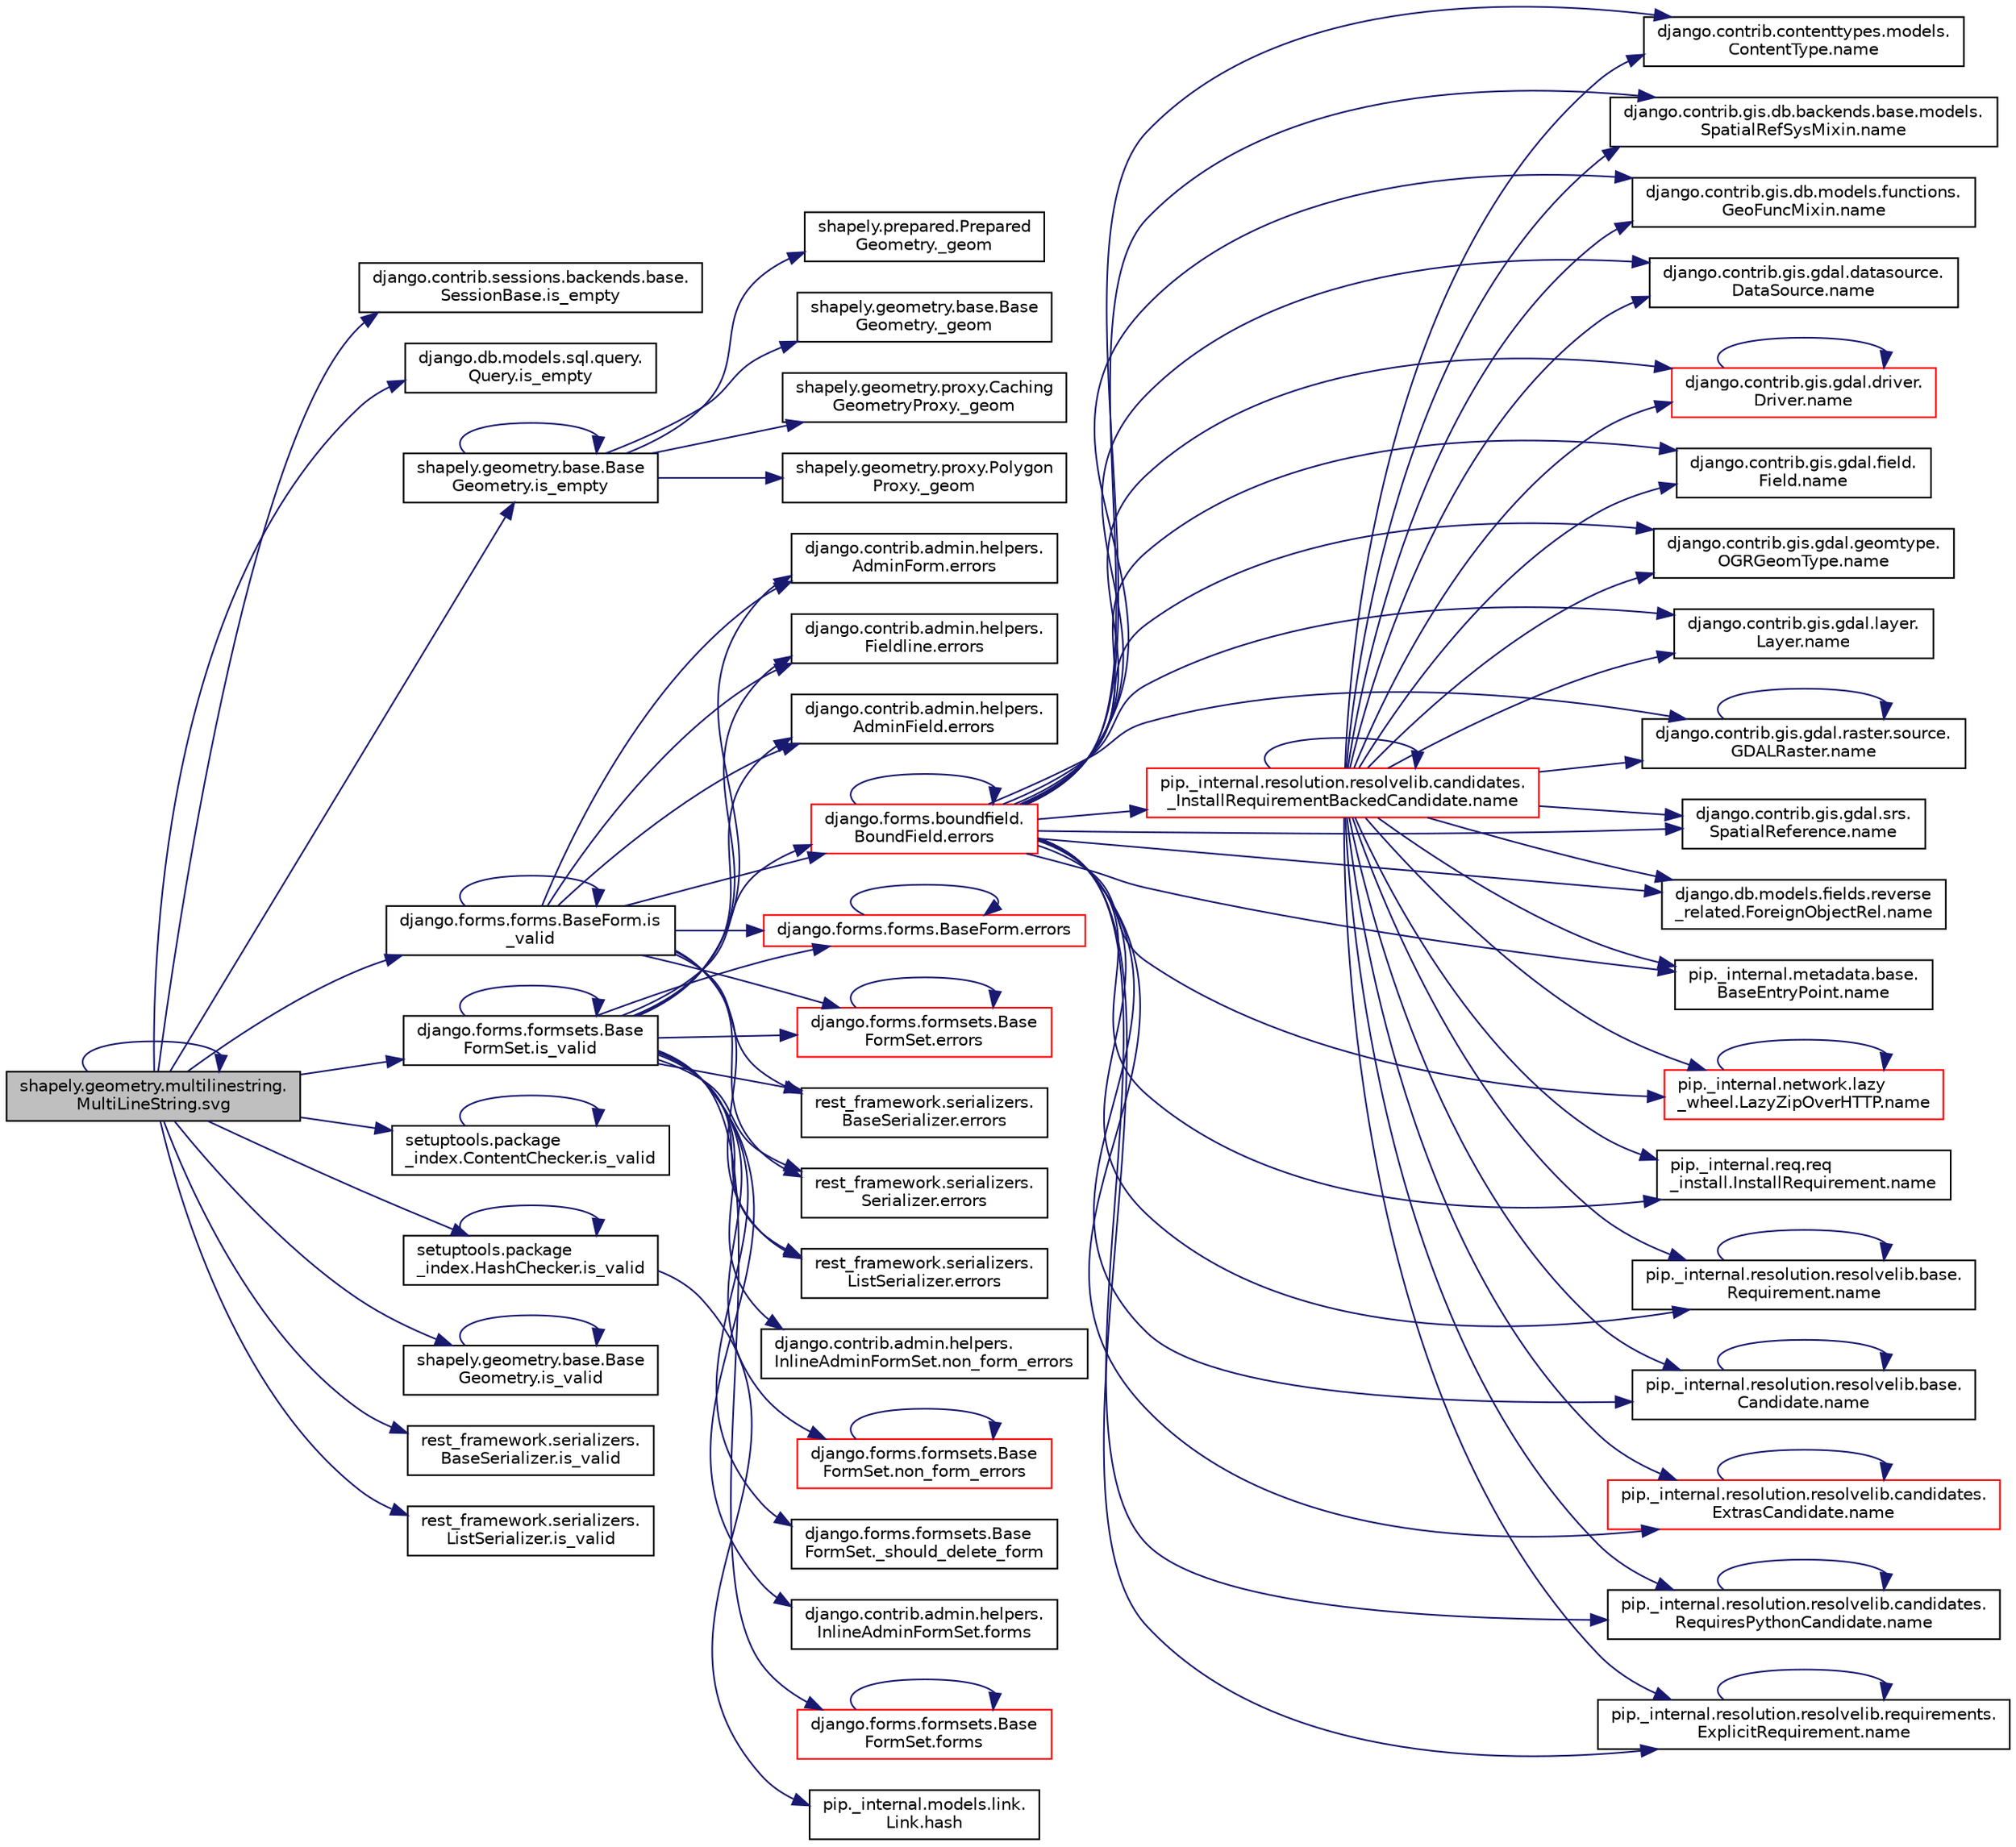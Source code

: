 digraph "shapely.geometry.multilinestring.MultiLineString.svg"
{
 // LATEX_PDF_SIZE
  edge [fontname="Helvetica",fontsize="10",labelfontname="Helvetica",labelfontsize="10"];
  node [fontname="Helvetica",fontsize="10",shape=record];
  rankdir="LR";
  Node1 [label="shapely.geometry.multilinestring.\lMultiLineString.svg",height=0.2,width=0.4,color="black", fillcolor="grey75", style="filled", fontcolor="black",tooltip=" "];
  Node1 -> Node2 [color="midnightblue",fontsize="10",style="solid",fontname="Helvetica"];
  Node2 [label="django.contrib.sessions.backends.base.\lSessionBase.is_empty",height=0.2,width=0.4,color="black", fillcolor="white", style="filled",URL="$d1/d6e/classdjango_1_1contrib_1_1sessions_1_1backends_1_1base_1_1_session_base.html#a75b2620c886ae804647f96b6b321b0b7",tooltip=" "];
  Node1 -> Node3 [color="midnightblue",fontsize="10",style="solid",fontname="Helvetica"];
  Node3 [label="django.db.models.sql.query.\lQuery.is_empty",height=0.2,width=0.4,color="black", fillcolor="white", style="filled",URL="$d6/d30/classdjango_1_1db_1_1models_1_1sql_1_1query_1_1_query.html#aa77a3db54cec5a08238ebb6caf4d2ae9",tooltip=" "];
  Node1 -> Node4 [color="midnightblue",fontsize="10",style="solid",fontname="Helvetica"];
  Node4 [label="shapely.geometry.base.Base\lGeometry.is_empty",height=0.2,width=0.4,color="black", fillcolor="white", style="filled",URL="$db/d41/classshapely_1_1geometry_1_1base_1_1_base_geometry.html#a35d7e3f2e68a67a87e1b4e78423c10f6",tooltip=" "];
  Node4 -> Node5 [color="midnightblue",fontsize="10",style="solid",fontname="Helvetica"];
  Node5 [label="shapely.geometry.base.Base\lGeometry._geom",height=0.2,width=0.4,color="black", fillcolor="white", style="filled",URL="$db/d41/classshapely_1_1geometry_1_1base_1_1_base_geometry.html#aec6a84b29f86a5285f3cc0ebeb7f7ecf",tooltip=" "];
  Node4 -> Node6 [color="midnightblue",fontsize="10",style="solid",fontname="Helvetica"];
  Node6 [label="shapely.geometry.proxy.Caching\lGeometryProxy._geom",height=0.2,width=0.4,color="black", fillcolor="white", style="filled",URL="$d4/d62/classshapely_1_1geometry_1_1proxy_1_1_caching_geometry_proxy.html#a5fddbaae08dbe4f80d30c8760a8efde5",tooltip=" "];
  Node4 -> Node7 [color="midnightblue",fontsize="10",style="solid",fontname="Helvetica"];
  Node7 [label="shapely.geometry.proxy.Polygon\lProxy._geom",height=0.2,width=0.4,color="black", fillcolor="white", style="filled",URL="$d3/d70/classshapely_1_1geometry_1_1proxy_1_1_polygon_proxy.html#ab8ab8abcb3690e824d5a79b2c0def8ef",tooltip=" "];
  Node4 -> Node8 [color="midnightblue",fontsize="10",style="solid",fontname="Helvetica"];
  Node8 [label="shapely.prepared.Prepared\lGeometry._geom",height=0.2,width=0.4,color="black", fillcolor="white", style="filled",URL="$dc/d7b/classshapely_1_1prepared_1_1_prepared_geometry.html#acaf01ae8b79fd77be4d5230e9bfaca2e",tooltip=" "];
  Node4 -> Node4 [color="midnightblue",fontsize="10",style="solid",fontname="Helvetica"];
  Node1 -> Node9 [color="midnightblue",fontsize="10",style="solid",fontname="Helvetica"];
  Node9 [label="django.forms.forms.BaseForm.is\l_valid",height=0.2,width=0.4,color="black", fillcolor="white", style="filled",URL="$d8/d44/classdjango_1_1forms_1_1forms_1_1_base_form.html#a372b23ad4096720b6f27077eab1b0b89",tooltip=" "];
  Node9 -> Node10 [color="midnightblue",fontsize="10",style="solid",fontname="Helvetica"];
  Node10 [label="django.contrib.admin.helpers.\lAdminForm.errors",height=0.2,width=0.4,color="black", fillcolor="white", style="filled",URL="$d1/df3/classdjango_1_1contrib_1_1admin_1_1helpers_1_1_admin_form.html#a452ed01862d9f4fc9e2cf999d2c8888d",tooltip=" "];
  Node9 -> Node11 [color="midnightblue",fontsize="10",style="solid",fontname="Helvetica"];
  Node11 [label="django.contrib.admin.helpers.\lFieldline.errors",height=0.2,width=0.4,color="black", fillcolor="white", style="filled",URL="$d3/d77/classdjango_1_1contrib_1_1admin_1_1helpers_1_1_fieldline.html#a0913b40069443276d1dd1a8da7309fe5",tooltip=" "];
  Node9 -> Node12 [color="midnightblue",fontsize="10",style="solid",fontname="Helvetica"];
  Node12 [label="django.contrib.admin.helpers.\lAdminField.errors",height=0.2,width=0.4,color="black", fillcolor="white", style="filled",URL="$d8/dce/classdjango_1_1contrib_1_1admin_1_1helpers_1_1_admin_field.html#a30dc85c417b3ef2d4f6a7ff81d12e567",tooltip=" "];
  Node9 -> Node13 [color="midnightblue",fontsize="10",style="solid",fontname="Helvetica"];
  Node13 [label="django.forms.boundfield.\lBoundField.errors",height=0.2,width=0.4,color="red", fillcolor="white", style="filled",URL="$da/d92/classdjango_1_1forms_1_1boundfield_1_1_bound_field.html#abb405d3dbd52a8d8665be7a8541a6ba1",tooltip=" "];
  Node13 -> Node13 [color="midnightblue",fontsize="10",style="solid",fontname="Helvetica"];
  Node13 -> Node14 [color="midnightblue",fontsize="10",style="solid",fontname="Helvetica"];
  Node14 [label="django.contrib.contenttypes.models.\lContentType.name",height=0.2,width=0.4,color="black", fillcolor="white", style="filled",URL="$d6/d20/classdjango_1_1contrib_1_1contenttypes_1_1models_1_1_content_type.html#a1577e45d8940ca8ce7032df05c0920f1",tooltip=" "];
  Node13 -> Node15 [color="midnightblue",fontsize="10",style="solid",fontname="Helvetica"];
  Node15 [label="django.contrib.gis.db.backends.base.models.\lSpatialRefSysMixin.name",height=0.2,width=0.4,color="black", fillcolor="white", style="filled",URL="$d5/d73/classdjango_1_1contrib_1_1gis_1_1db_1_1backends_1_1base_1_1models_1_1_spatial_ref_sys_mixin.html#a502460564fa7a935d8bb5aea6cbce4b9",tooltip=" "];
  Node13 -> Node16 [color="midnightblue",fontsize="10",style="solid",fontname="Helvetica"];
  Node16 [label="django.contrib.gis.db.models.functions.\lGeoFuncMixin.name",height=0.2,width=0.4,color="black", fillcolor="white", style="filled",URL="$d4/d5c/classdjango_1_1contrib_1_1gis_1_1db_1_1models_1_1functions_1_1_geo_func_mixin.html#a9a6993ec9126211670ca7087359b8c6a",tooltip=" "];
  Node13 -> Node17 [color="midnightblue",fontsize="10",style="solid",fontname="Helvetica"];
  Node17 [label="django.contrib.gis.gdal.datasource.\lDataSource.name",height=0.2,width=0.4,color="black", fillcolor="white", style="filled",URL="$db/d7b/classdjango_1_1contrib_1_1gis_1_1gdal_1_1datasource_1_1_data_source.html#af2cbfd1f4ceeb82b6f7c29a705555d8e",tooltip=" "];
  Node13 -> Node18 [color="midnightblue",fontsize="10",style="solid",fontname="Helvetica"];
  Node18 [label="django.contrib.gis.gdal.driver.\lDriver.name",height=0.2,width=0.4,color="red", fillcolor="white", style="filled",URL="$d5/df2/classdjango_1_1contrib_1_1gis_1_1gdal_1_1driver_1_1_driver.html#ab25b5eea93459ca8e05dc329ef537f1b",tooltip=" "];
  Node18 -> Node18 [color="midnightblue",fontsize="10",style="solid",fontname="Helvetica"];
  Node13 -> Node20 [color="midnightblue",fontsize="10",style="solid",fontname="Helvetica"];
  Node20 [label="django.contrib.gis.gdal.field.\lField.name",height=0.2,width=0.4,color="black", fillcolor="white", style="filled",URL="$d8/d65/classdjango_1_1contrib_1_1gis_1_1gdal_1_1field_1_1_field.html#a52ccad95ad1a0fae1ef80beb9a6c838b",tooltip=" "];
  Node13 -> Node21 [color="midnightblue",fontsize="10",style="solid",fontname="Helvetica"];
  Node21 [label="django.contrib.gis.gdal.geomtype.\lOGRGeomType.name",height=0.2,width=0.4,color="black", fillcolor="white", style="filled",URL="$dc/d9c/classdjango_1_1contrib_1_1gis_1_1gdal_1_1geomtype_1_1_o_g_r_geom_type.html#a80a6f16d4e7014ca3adac92432f148b2",tooltip=" "];
  Node13 -> Node22 [color="midnightblue",fontsize="10",style="solid",fontname="Helvetica"];
  Node22 [label="django.contrib.gis.gdal.layer.\lLayer.name",height=0.2,width=0.4,color="black", fillcolor="white", style="filled",URL="$d9/d84/classdjango_1_1contrib_1_1gis_1_1gdal_1_1layer_1_1_layer.html#a64c4f09deeb5dd93a1f82a986e090581",tooltip=" "];
  Node13 -> Node23 [color="midnightblue",fontsize="10",style="solid",fontname="Helvetica"];
  Node23 [label="django.contrib.gis.gdal.raster.source.\lGDALRaster.name",height=0.2,width=0.4,color="black", fillcolor="white", style="filled",URL="$db/dff/classdjango_1_1contrib_1_1gis_1_1gdal_1_1raster_1_1source_1_1_g_d_a_l_raster.html#adc147e651b853c17a0d6abe3be9da7a9",tooltip=" "];
  Node23 -> Node23 [color="midnightblue",fontsize="10",style="solid",fontname="Helvetica"];
  Node13 -> Node24 [color="midnightblue",fontsize="10",style="solid",fontname="Helvetica"];
  Node24 [label="django.contrib.gis.gdal.srs.\lSpatialReference.name",height=0.2,width=0.4,color="black", fillcolor="white", style="filled",URL="$d7/dda/classdjango_1_1contrib_1_1gis_1_1gdal_1_1srs_1_1_spatial_reference.html#aba72b97da57e6f07b85d53ff618798e3",tooltip=" "];
  Node13 -> Node25 [color="midnightblue",fontsize="10",style="solid",fontname="Helvetica"];
  Node25 [label="django.db.models.fields.reverse\l_related.ForeignObjectRel.name",height=0.2,width=0.4,color="black", fillcolor="white", style="filled",URL="$d3/da4/classdjango_1_1db_1_1models_1_1fields_1_1reverse__related_1_1_foreign_object_rel.html#aacda3a6a71b37c6422fbc200f0b0225a",tooltip=" "];
  Node13 -> Node26 [color="midnightblue",fontsize="10",style="solid",fontname="Helvetica"];
  Node26 [label="pip._internal.metadata.base.\lBaseEntryPoint.name",height=0.2,width=0.4,color="black", fillcolor="white", style="filled",URL="$d1/d78/classpip_1_1__internal_1_1metadata_1_1base_1_1_base_entry_point.html#acd0c7299966258aeb0876da26520233d",tooltip=" "];
  Node13 -> Node27 [color="midnightblue",fontsize="10",style="solid",fontname="Helvetica"];
  Node27 [label="pip._internal.network.lazy\l_wheel.LazyZipOverHTTP.name",height=0.2,width=0.4,color="red", fillcolor="white", style="filled",URL="$df/d67/classpip_1_1__internal_1_1network_1_1lazy__wheel_1_1_lazy_zip_over_h_t_t_p.html#a59403bb703d375caa6c1dda7573257a1",tooltip=" "];
  Node27 -> Node27 [color="midnightblue",fontsize="10",style="solid",fontname="Helvetica"];
  Node13 -> Node29 [color="midnightblue",fontsize="10",style="solid",fontname="Helvetica"];
  Node29 [label="pip._internal.req.req\l_install.InstallRequirement.name",height=0.2,width=0.4,color="black", fillcolor="white", style="filled",URL="$d2/daa/classpip_1_1__internal_1_1req_1_1req__install_1_1_install_requirement.html#a6b019e16ae98576ae64c68e0f5824e34",tooltip=" "];
  Node13 -> Node30 [color="midnightblue",fontsize="10",style="solid",fontname="Helvetica"];
  Node30 [label="pip._internal.resolution.resolvelib.base.\lRequirement.name",height=0.2,width=0.4,color="black", fillcolor="white", style="filled",URL="$d7/d6d/classpip_1_1__internal_1_1resolution_1_1resolvelib_1_1base_1_1_requirement.html#a013752876d4b3521f3a087987b443d90",tooltip=" "];
  Node30 -> Node30 [color="midnightblue",fontsize="10",style="solid",fontname="Helvetica"];
  Node13 -> Node31 [color="midnightblue",fontsize="10",style="solid",fontname="Helvetica"];
  Node31 [label="pip._internal.resolution.resolvelib.base.\lCandidate.name",height=0.2,width=0.4,color="black", fillcolor="white", style="filled",URL="$db/d18/classpip_1_1__internal_1_1resolution_1_1resolvelib_1_1base_1_1_candidate.html#a7000e68e912182072a011f9df0c142ee",tooltip=" "];
  Node31 -> Node31 [color="midnightblue",fontsize="10",style="solid",fontname="Helvetica"];
  Node13 -> Node32 [color="midnightblue",fontsize="10",style="solid",fontname="Helvetica"];
  Node32 [label="pip._internal.resolution.resolvelib.candidates.\l_InstallRequirementBackedCandidate.name",height=0.2,width=0.4,color="red", fillcolor="white", style="filled",URL="$dc/d03/classpip_1_1__internal_1_1resolution_1_1resolvelib_1_1candidates_1_1___install_requirement_backed_candidate.html#a1538a825241b855a4abf51d6bf616cde",tooltip=" "];
  Node32 -> Node14 [color="midnightblue",fontsize="10",style="solid",fontname="Helvetica"];
  Node32 -> Node15 [color="midnightblue",fontsize="10",style="solid",fontname="Helvetica"];
  Node32 -> Node16 [color="midnightblue",fontsize="10",style="solid",fontname="Helvetica"];
  Node32 -> Node17 [color="midnightblue",fontsize="10",style="solid",fontname="Helvetica"];
  Node32 -> Node18 [color="midnightblue",fontsize="10",style="solid",fontname="Helvetica"];
  Node32 -> Node20 [color="midnightblue",fontsize="10",style="solid",fontname="Helvetica"];
  Node32 -> Node21 [color="midnightblue",fontsize="10",style="solid",fontname="Helvetica"];
  Node32 -> Node22 [color="midnightblue",fontsize="10",style="solid",fontname="Helvetica"];
  Node32 -> Node23 [color="midnightblue",fontsize="10",style="solid",fontname="Helvetica"];
  Node32 -> Node24 [color="midnightblue",fontsize="10",style="solid",fontname="Helvetica"];
  Node32 -> Node25 [color="midnightblue",fontsize="10",style="solid",fontname="Helvetica"];
  Node32 -> Node26 [color="midnightblue",fontsize="10",style="solid",fontname="Helvetica"];
  Node32 -> Node27 [color="midnightblue",fontsize="10",style="solid",fontname="Helvetica"];
  Node32 -> Node29 [color="midnightblue",fontsize="10",style="solid",fontname="Helvetica"];
  Node32 -> Node30 [color="midnightblue",fontsize="10",style="solid",fontname="Helvetica"];
  Node32 -> Node31 [color="midnightblue",fontsize="10",style="solid",fontname="Helvetica"];
  Node32 -> Node32 [color="midnightblue",fontsize="10",style="solid",fontname="Helvetica"];
  Node32 -> Node41 [color="midnightblue",fontsize="10",style="solid",fontname="Helvetica"];
  Node41 [label="pip._internal.resolution.resolvelib.candidates.\lExtrasCandidate.name",height=0.2,width=0.4,color="red", fillcolor="white", style="filled",URL="$d8/df7/classpip_1_1__internal_1_1resolution_1_1resolvelib_1_1candidates_1_1_extras_candidate.html#a6e13b1ab724cd7af8b22cadb37352b31",tooltip=" "];
  Node41 -> Node41 [color="midnightblue",fontsize="10",style="solid",fontname="Helvetica"];
  Node32 -> Node83 [color="midnightblue",fontsize="10",style="solid",fontname="Helvetica"];
  Node83 [label="pip._internal.resolution.resolvelib.candidates.\lRequiresPythonCandidate.name",height=0.2,width=0.4,color="black", fillcolor="white", style="filled",URL="$db/d0a/classpip_1_1__internal_1_1resolution_1_1resolvelib_1_1candidates_1_1_requires_python_candidate.html#aeff13058676b07d1b67feed53749d838",tooltip=" "];
  Node83 -> Node83 [color="midnightblue",fontsize="10",style="solid",fontname="Helvetica"];
  Node32 -> Node84 [color="midnightblue",fontsize="10",style="solid",fontname="Helvetica"];
  Node84 [label="pip._internal.resolution.resolvelib.requirements.\lExplicitRequirement.name",height=0.2,width=0.4,color="black", fillcolor="white", style="filled",URL="$d3/d28/classpip_1_1__internal_1_1resolution_1_1resolvelib_1_1requirements_1_1_explicit_requirement.html#a3e8f9b07c17be864b1a90cc2f5e87b35",tooltip=" "];
  Node84 -> Node84 [color="midnightblue",fontsize="10",style="solid",fontname="Helvetica"];
  Node13 -> Node41 [color="midnightblue",fontsize="10",style="solid",fontname="Helvetica"];
  Node13 -> Node83 [color="midnightblue",fontsize="10",style="solid",fontname="Helvetica"];
  Node13 -> Node84 [color="midnightblue",fontsize="10",style="solid",fontname="Helvetica"];
  Node9 -> Node102 [color="midnightblue",fontsize="10",style="solid",fontname="Helvetica"];
  Node102 [label="django.forms.forms.BaseForm.errors",height=0.2,width=0.4,color="red", fillcolor="white", style="filled",URL="$d8/d44/classdjango_1_1forms_1_1forms_1_1_base_form.html#ad1f2f603258fa86762632a8c17fe5aa8",tooltip=" "];
  Node102 -> Node102 [color="midnightblue",fontsize="10",style="solid",fontname="Helvetica"];
  Node9 -> Node1092 [color="midnightblue",fontsize="10",style="solid",fontname="Helvetica"];
  Node1092 [label="django.forms.formsets.Base\lFormSet.errors",height=0.2,width=0.4,color="red", fillcolor="white", style="filled",URL="$d5/d7f/classdjango_1_1forms_1_1formsets_1_1_base_form_set.html#a3beee57c0d0f934ac19a621dfa83193c",tooltip=" "];
  Node1092 -> Node1092 [color="midnightblue",fontsize="10",style="solid",fontname="Helvetica"];
  Node9 -> Node1150 [color="midnightblue",fontsize="10",style="solid",fontname="Helvetica"];
  Node1150 [label="rest_framework.serializers.\lBaseSerializer.errors",height=0.2,width=0.4,color="black", fillcolor="white", style="filled",URL="$d9/de7/classrest__framework_1_1serializers_1_1_base_serializer.html#a53141540c60ed82669cd9fd1d9845730",tooltip=" "];
  Node9 -> Node1151 [color="midnightblue",fontsize="10",style="solid",fontname="Helvetica"];
  Node1151 [label="rest_framework.serializers.\lSerializer.errors",height=0.2,width=0.4,color="black", fillcolor="white", style="filled",URL="$de/daf/classrest__framework_1_1serializers_1_1_serializer.html#a183e64c4e04f4a1210915cd3e62aef7e",tooltip=" "];
  Node9 -> Node1152 [color="midnightblue",fontsize="10",style="solid",fontname="Helvetica"];
  Node1152 [label="rest_framework.serializers.\lListSerializer.errors",height=0.2,width=0.4,color="black", fillcolor="white", style="filled",URL="$d9/dee/classrest__framework_1_1serializers_1_1_list_serializer.html#aac2ba535a232c805da33077eb675b9a9",tooltip=" "];
  Node9 -> Node9 [color="midnightblue",fontsize="10",style="solid",fontname="Helvetica"];
  Node1 -> Node1149 [color="midnightblue",fontsize="10",style="solid",fontname="Helvetica"];
  Node1149 [label="django.forms.formsets.Base\lFormSet.is_valid",height=0.2,width=0.4,color="black", fillcolor="white", style="filled",URL="$d5/d7f/classdjango_1_1forms_1_1formsets_1_1_base_form_set.html#ac556f386c1300678a3d58cbe8e9c7bef",tooltip=" "];
  Node1149 -> Node1094 [color="midnightblue",fontsize="10",style="solid",fontname="Helvetica"];
  Node1094 [label="django.forms.formsets.Base\lFormSet._should_delete_form",height=0.2,width=0.4,color="black", fillcolor="white", style="filled",URL="$d5/d7f/classdjango_1_1forms_1_1formsets_1_1_base_form_set.html#a8e94acb5fbe9adecf683e130c9295636",tooltip=" "];
  Node1149 -> Node10 [color="midnightblue",fontsize="10",style="solid",fontname="Helvetica"];
  Node1149 -> Node11 [color="midnightblue",fontsize="10",style="solid",fontname="Helvetica"];
  Node1149 -> Node12 [color="midnightblue",fontsize="10",style="solid",fontname="Helvetica"];
  Node1149 -> Node13 [color="midnightblue",fontsize="10",style="solid",fontname="Helvetica"];
  Node1149 -> Node102 [color="midnightblue",fontsize="10",style="solid",fontname="Helvetica"];
  Node1149 -> Node1092 [color="midnightblue",fontsize="10",style="solid",fontname="Helvetica"];
  Node1149 -> Node1150 [color="midnightblue",fontsize="10",style="solid",fontname="Helvetica"];
  Node1149 -> Node1151 [color="midnightblue",fontsize="10",style="solid",fontname="Helvetica"];
  Node1149 -> Node1152 [color="midnightblue",fontsize="10",style="solid",fontname="Helvetica"];
  Node1149 -> Node111 [color="midnightblue",fontsize="10",style="solid",fontname="Helvetica"];
  Node111 [label="django.contrib.admin.helpers.\lInlineAdminFormSet.forms",height=0.2,width=0.4,color="black", fillcolor="white", style="filled",URL="$db/d43/classdjango_1_1contrib_1_1admin_1_1helpers_1_1_inline_admin_form_set.html#a5f7dea78364630b55ad61ef019a34edc",tooltip=" "];
  Node1149 -> Node112 [color="midnightblue",fontsize="10",style="solid",fontname="Helvetica"];
  Node112 [label="django.forms.formsets.Base\lFormSet.forms",height=0.2,width=0.4,color="red", fillcolor="white", style="filled",URL="$d5/d7f/classdjango_1_1forms_1_1formsets_1_1_base_form_set.html#a70cad149ce8de04397ad6b31f5f5497c",tooltip=" "];
  Node112 -> Node112 [color="midnightblue",fontsize="10",style="solid",fontname="Helvetica"];
  Node1149 -> Node1149 [color="midnightblue",fontsize="10",style="solid",fontname="Helvetica"];
  Node1149 -> Node1153 [color="midnightblue",fontsize="10",style="solid",fontname="Helvetica"];
  Node1153 [label="django.contrib.admin.helpers.\lInlineAdminFormSet.non_form_errors",height=0.2,width=0.4,color="black", fillcolor="white", style="filled",URL="$db/d43/classdjango_1_1contrib_1_1admin_1_1helpers_1_1_inline_admin_form_set.html#ae13e9888b61b6c375eb05600fe787455",tooltip=" "];
  Node1149 -> Node1154 [color="midnightblue",fontsize="10",style="solid",fontname="Helvetica"];
  Node1154 [label="django.forms.formsets.Base\lFormSet.non_form_errors",height=0.2,width=0.4,color="red", fillcolor="white", style="filled",URL="$d5/d7f/classdjango_1_1forms_1_1formsets_1_1_base_form_set.html#a1d05547548a4662138e11e22e4795f52",tooltip=" "];
  Node1154 -> Node1154 [color="midnightblue",fontsize="10",style="solid",fontname="Helvetica"];
  Node1 -> Node1411 [color="midnightblue",fontsize="10",style="solid",fontname="Helvetica"];
  Node1411 [label="setuptools.package\l_index.ContentChecker.is_valid",height=0.2,width=0.4,color="black", fillcolor="white", style="filled",URL="$db/d4f/classsetuptools_1_1package__index_1_1_content_checker.html#a981f111f10e8174e1aa6fdc8f7999f26",tooltip=" "];
  Node1411 -> Node1411 [color="midnightblue",fontsize="10",style="solid",fontname="Helvetica"];
  Node1 -> Node1412 [color="midnightblue",fontsize="10",style="solid",fontname="Helvetica"];
  Node1412 [label="setuptools.package\l_index.HashChecker.is_valid",height=0.2,width=0.4,color="black", fillcolor="white", style="filled",URL="$df/d50/classsetuptools_1_1package__index_1_1_hash_checker.html#a6da0aaa415974e755b5eb11ddadf0826",tooltip=" "];
  Node1412 -> Node1413 [color="midnightblue",fontsize="10",style="solid",fontname="Helvetica"];
  Node1413 [label="pip._internal.models.link.\lLink.hash",height=0.2,width=0.4,color="black", fillcolor="white", style="filled",URL="$de/da5/classpip_1_1__internal_1_1models_1_1link_1_1_link.html#a9d79621efd16f7c320ee3fdd6d8585b5",tooltip=" "];
  Node1412 -> Node1412 [color="midnightblue",fontsize="10",style="solid",fontname="Helvetica"];
  Node1 -> Node1414 [color="midnightblue",fontsize="10",style="solid",fontname="Helvetica"];
  Node1414 [label="shapely.geometry.base.Base\lGeometry.is_valid",height=0.2,width=0.4,color="black", fillcolor="white", style="filled",URL="$db/d41/classshapely_1_1geometry_1_1base_1_1_base_geometry.html#ac7a67b03b48bdbcb85400d1643e13a02",tooltip=" "];
  Node1414 -> Node1414 [color="midnightblue",fontsize="10",style="solid",fontname="Helvetica"];
  Node1 -> Node1415 [color="midnightblue",fontsize="10",style="solid",fontname="Helvetica"];
  Node1415 [label="rest_framework.serializers.\lBaseSerializer.is_valid",height=0.2,width=0.4,color="black", fillcolor="white", style="filled",URL="$d9/de7/classrest__framework_1_1serializers_1_1_base_serializer.html#a3919d696204c0a8242591ec8f8851e89",tooltip=" "];
  Node1 -> Node1416 [color="midnightblue",fontsize="10",style="solid",fontname="Helvetica"];
  Node1416 [label="rest_framework.serializers.\lListSerializer.is_valid",height=0.2,width=0.4,color="black", fillcolor="white", style="filled",URL="$d9/dee/classrest__framework_1_1serializers_1_1_list_serializer.html#a34eae1207f848bd87607ce190be60dd5",tooltip=" "];
  Node1 -> Node1 [color="midnightblue",fontsize="10",style="solid",fontname="Helvetica"];
}
